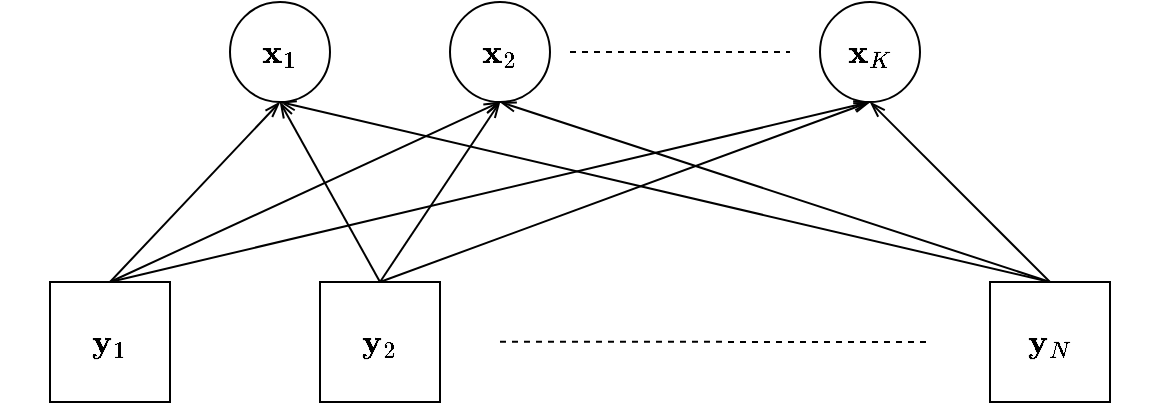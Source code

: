 <mxfile version="21.1.1" type="github">
  <diagram name="Page-1" id="PQrxELan7bS2j-eix-VT">
    <mxGraphModel dx="679" dy="460" grid="1" gridSize="10" guides="1" tooltips="1" connect="1" arrows="1" fold="1" page="1" pageScale="1" pageWidth="850" pageHeight="1100" math="1" shadow="0">
      <root>
        <mxCell id="0" />
        <mxCell id="1" parent="0" />
        <mxCell id="VqF0BGbPFirMX3VU7iUr-1" value="&lt;font style=&quot;font-size: 14px;&quot;&gt;$$\mathbf{x}_{1}$$&lt;/font&gt;" style="ellipse;whiteSpace=wrap;html=1;" parent="1" vertex="1">
          <mxGeometry x="290" y="510" width="50" height="50" as="geometry" />
        </mxCell>
        <mxCell id="VqF0BGbPFirMX3VU7iUr-4" value="&lt;font style=&quot;font-size: 14px;&quot;&gt;$$\mathbf{x}_{2}$$&lt;/font&gt;" style="ellipse;whiteSpace=wrap;html=1;" parent="1" vertex="1">
          <mxGeometry x="400" y="510" width="50" height="50" as="geometry" />
        </mxCell>
        <mxCell id="VqF0BGbPFirMX3VU7iUr-9" value="&lt;font style=&quot;font-size: 14px;&quot;&gt;$$\mathbf{x}_{K}$$&lt;/font&gt;" style="ellipse;whiteSpace=wrap;html=1;" parent="1" vertex="1">
          <mxGeometry x="585" y="510" width="50" height="50" as="geometry" />
        </mxCell>
        <mxCell id="VqF0BGbPFirMX3VU7iUr-13" value="&lt;font style=&quot;font-size: 14px;&quot;&gt;$$\mathbf{y}_1$$&lt;/font&gt;" style="rounded=0;whiteSpace=wrap;html=1;" parent="1" vertex="1">
          <mxGeometry x="200" y="650" width="60" height="60" as="geometry" />
        </mxCell>
        <mxCell id="VqF0BGbPFirMX3VU7iUr-14" value="&lt;font style=&quot;font-size: 14px;&quot;&gt;$$\mathbf{y}_2$$&lt;/font&gt;" style="rounded=0;whiteSpace=wrap;html=1;" parent="1" vertex="1">
          <mxGeometry x="335" y="650" width="60" height="60" as="geometry" />
        </mxCell>
        <mxCell id="VqF0BGbPFirMX3VU7iUr-15" value="&lt;font style=&quot;font-size: 14px;&quot;&gt;$$\mathbf{y}_N$$&lt;/font&gt;" style="rounded=0;whiteSpace=wrap;html=1;" parent="1" vertex="1">
          <mxGeometry x="670" y="650" width="60" height="60" as="geometry" />
        </mxCell>
        <mxCell id="VqF0BGbPFirMX3VU7iUr-18" value="" style="endArrow=none;dashed=1;html=1;rounded=0;" parent="1" edge="1">
          <mxGeometry width="50" height="50" relative="1" as="geometry">
            <mxPoint x="460" y="535" as="sourcePoint" />
            <mxPoint x="570" y="535" as="targetPoint" />
          </mxGeometry>
        </mxCell>
        <mxCell id="byxAJlhV1Tv6mKb7Vs70-2" value="" style="endArrow=none;dashed=1;html=1;rounded=0;" parent="1" edge="1">
          <mxGeometry width="50" height="50" relative="1" as="geometry">
            <mxPoint x="425" y="679.87" as="sourcePoint" />
            <mxPoint x="640" y="680" as="targetPoint" />
          </mxGeometry>
        </mxCell>
        <mxCell id="byxAJlhV1Tv6mKb7Vs70-3" value="" style="endArrow=openThin;html=1;rounded=0;exitX=0.5;exitY=0;exitDx=0;exitDy=0;entryX=0.5;entryY=1;entryDx=0;entryDy=0;startArrow=none;startFill=0;endFill=0;" parent="1" source="VqF0BGbPFirMX3VU7iUr-13" target="VqF0BGbPFirMX3VU7iUr-1" edge="1">
          <mxGeometry width="50" height="50" relative="1" as="geometry">
            <mxPoint x="260" y="610" as="sourcePoint" />
            <mxPoint x="320" y="560" as="targetPoint" />
          </mxGeometry>
        </mxCell>
        <mxCell id="byxAJlhV1Tv6mKb7Vs70-4" value="" style="endArrow=openThin;html=1;rounded=0;exitX=0.5;exitY=0;exitDx=0;exitDy=0;entryX=0.5;entryY=1;entryDx=0;entryDy=0;startArrow=none;startFill=0;endFill=0;" parent="1" source="VqF0BGbPFirMX3VU7iUr-14" target="VqF0BGbPFirMX3VU7iUr-1" edge="1">
          <mxGeometry width="50" height="50" relative="1" as="geometry">
            <mxPoint x="240" y="660" as="sourcePoint" />
            <mxPoint x="320" y="570" as="targetPoint" />
          </mxGeometry>
        </mxCell>
        <mxCell id="byxAJlhV1Tv6mKb7Vs70-5" value="" style="endArrow=openThin;html=1;rounded=0;exitX=0.5;exitY=0;exitDx=0;exitDy=0;entryX=0.5;entryY=1;entryDx=0;entryDy=0;startArrow=none;startFill=0;endFill=0;" parent="1" source="VqF0BGbPFirMX3VU7iUr-15" target="VqF0BGbPFirMX3VU7iUr-1" edge="1">
          <mxGeometry width="50" height="50" relative="1" as="geometry">
            <mxPoint x="290" y="660" as="sourcePoint" />
            <mxPoint x="370" y="570" as="targetPoint" />
          </mxGeometry>
        </mxCell>
        <mxCell id="byxAJlhV1Tv6mKb7Vs70-6" value="" style="endArrow=openThin;html=1;rounded=0;exitX=0.5;exitY=0;exitDx=0;exitDy=0;entryX=0.5;entryY=1;entryDx=0;entryDy=0;startArrow=none;startFill=0;endFill=0;" parent="1" source="VqF0BGbPFirMX3VU7iUr-13" target="VqF0BGbPFirMX3VU7iUr-4" edge="1">
          <mxGeometry width="50" height="50" relative="1" as="geometry">
            <mxPoint x="260" y="680" as="sourcePoint" />
            <mxPoint x="340" y="590" as="targetPoint" />
          </mxGeometry>
        </mxCell>
        <mxCell id="byxAJlhV1Tv6mKb7Vs70-7" value="" style="endArrow=openThin;html=1;rounded=0;exitX=0.5;exitY=0;exitDx=0;exitDy=0;entryX=0.5;entryY=1;entryDx=0;entryDy=0;startArrow=none;startFill=0;endFill=0;" parent="1" source="VqF0BGbPFirMX3VU7iUr-13" target="VqF0BGbPFirMX3VU7iUr-9" edge="1">
          <mxGeometry width="50" height="50" relative="1" as="geometry">
            <mxPoint x="240" y="660" as="sourcePoint" />
            <mxPoint x="435" y="570" as="targetPoint" />
          </mxGeometry>
        </mxCell>
        <mxCell id="byxAJlhV1Tv6mKb7Vs70-8" value="" style="endArrow=openThin;html=1;rounded=0;exitX=0.5;exitY=0;exitDx=0;exitDy=0;entryX=0.5;entryY=1;entryDx=0;entryDy=0;startArrow=none;startFill=0;endFill=0;" parent="1" source="VqF0BGbPFirMX3VU7iUr-14" target="VqF0BGbPFirMX3VU7iUr-4" edge="1">
          <mxGeometry width="50" height="50" relative="1" as="geometry">
            <mxPoint x="250" y="670" as="sourcePoint" />
            <mxPoint x="445" y="580" as="targetPoint" />
          </mxGeometry>
        </mxCell>
        <mxCell id="byxAJlhV1Tv6mKb7Vs70-9" value="" style="endArrow=openThin;html=1;rounded=0;exitX=0.5;exitY=0;exitDx=0;exitDy=0;entryX=0.5;entryY=1;entryDx=0;entryDy=0;startArrow=none;startFill=0;endFill=0;" parent="1" source="VqF0BGbPFirMX3VU7iUr-15" target="VqF0BGbPFirMX3VU7iUr-4" edge="1">
          <mxGeometry width="50" height="50" relative="1" as="geometry">
            <mxPoint x="260" y="680" as="sourcePoint" />
            <mxPoint x="455" y="590" as="targetPoint" />
          </mxGeometry>
        </mxCell>
        <mxCell id="byxAJlhV1Tv6mKb7Vs70-10" value="" style="endArrow=openThin;html=1;rounded=0;exitX=0.5;exitY=0;exitDx=0;exitDy=0;startArrow=none;startFill=0;endFill=0;" parent="1" source="VqF0BGbPFirMX3VU7iUr-14" edge="1">
          <mxGeometry width="50" height="50" relative="1" as="geometry">
            <mxPoint x="270" y="690" as="sourcePoint" />
            <mxPoint x="610" y="560" as="targetPoint" />
          </mxGeometry>
        </mxCell>
        <mxCell id="byxAJlhV1Tv6mKb7Vs70-11" value="" style="endArrow=openThin;html=1;rounded=0;entryX=0.5;entryY=1;entryDx=0;entryDy=0;startArrow=none;startFill=0;endFill=0;" parent="1" target="VqF0BGbPFirMX3VU7iUr-9" edge="1">
          <mxGeometry width="50" height="50" relative="1" as="geometry">
            <mxPoint x="700" y="650" as="sourcePoint" />
            <mxPoint x="475" y="610" as="targetPoint" />
          </mxGeometry>
        </mxCell>
      </root>
    </mxGraphModel>
  </diagram>
</mxfile>
